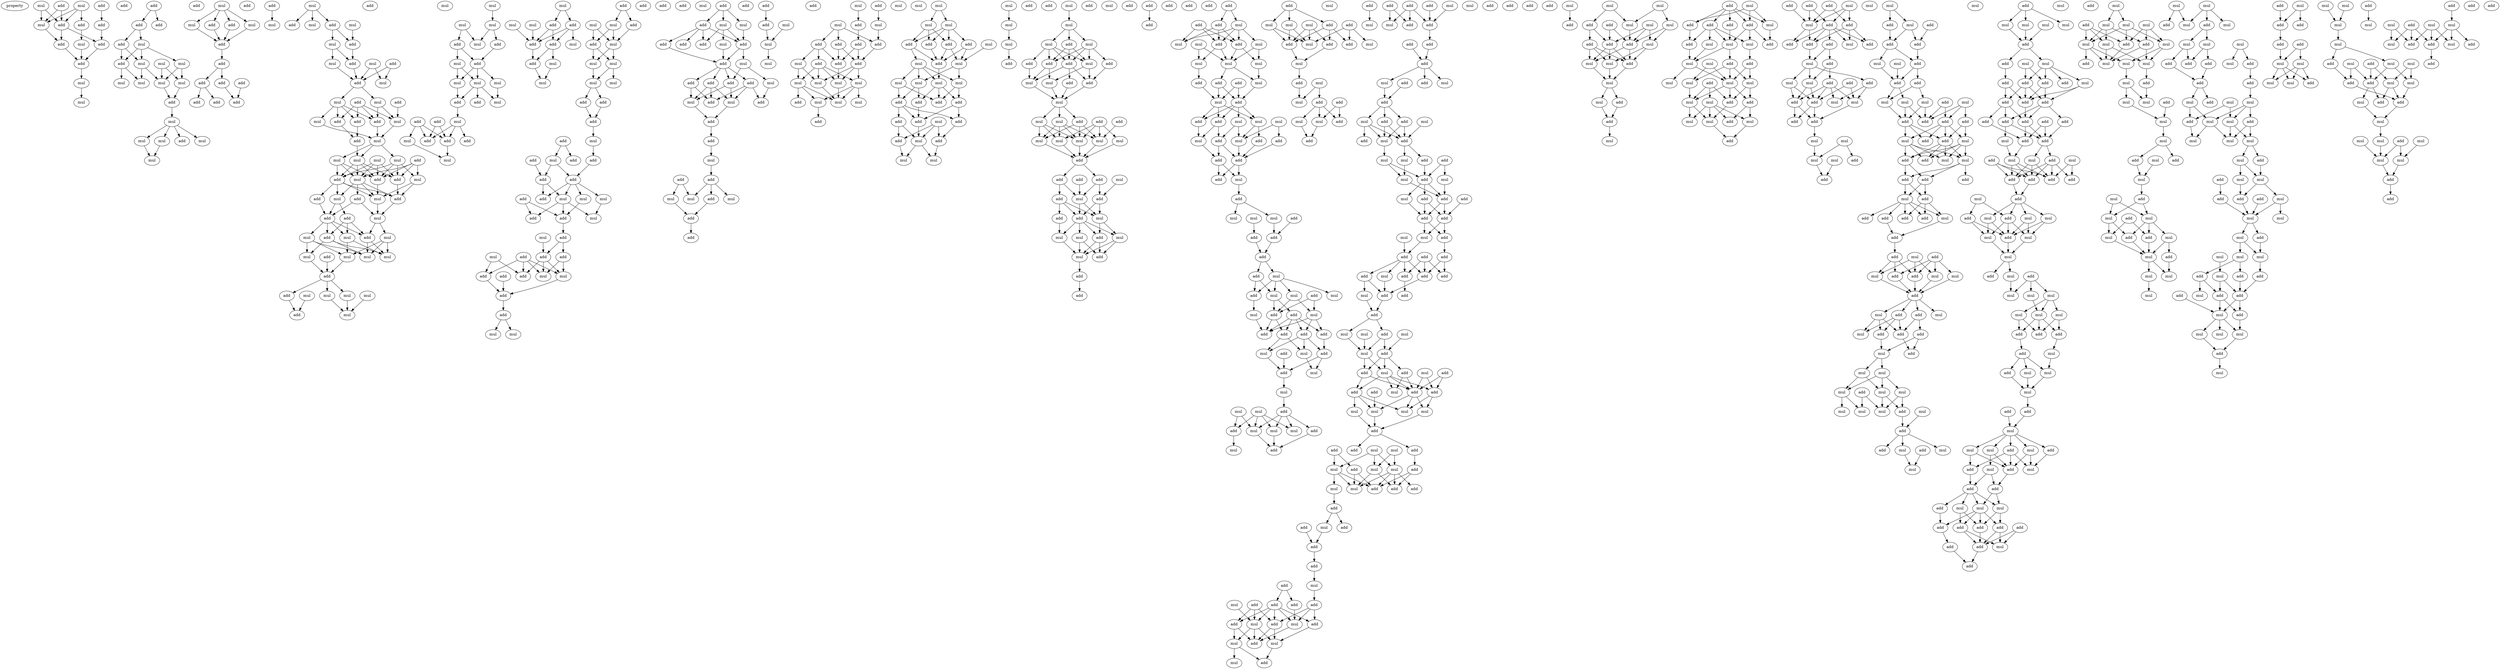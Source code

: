digraph {
    node [fontcolor=black]
    property [mul=2,lf=1.2]
    0 [ label = mul ];
    1 [ label = mul ];
    2 [ label = add ];
    3 [ label = add ];
    4 [ label = add ];
    5 [ label = add ];
    6 [ label = mul ];
    7 [ label = add ];
    8 [ label = add ];
    9 [ label = add ];
    10 [ label = mul ];
    11 [ label = add ];
    12 [ label = add ];
    13 [ label = mul ];
    14 [ label = add ];
    15 [ label = mul ];
    16 [ label = add ];
    17 [ label = add ];
    18 [ label = add ];
    19 [ label = mul ];
    20 [ label = mul ];
    21 [ label = add ];
    22 [ label = mul ];
    23 [ label = mul ];
    24 [ label = mul ];
    25 [ label = mul ];
    26 [ label = mul ];
    27 [ label = mul ];
    28 [ label = add ];
    29 [ label = mul ];
    30 [ label = add ];
    31 [ label = mul ];
    32 [ label = add ];
    33 [ label = mul ];
    34 [ label = mul ];
    35 [ label = mul ];
    36 [ label = mul ];
    37 [ label = add ];
    38 [ label = mul ];
    39 [ label = add ];
    40 [ label = add ];
    41 [ label = mul ];
    42 [ label = add ];
    43 [ label = add ];
    44 [ label = add ];
    45 [ label = add ];
    46 [ label = add ];
    47 [ label = add ];
    48 [ label = add ];
    49 [ label = add ];
    50 [ label = add ];
    51 [ label = mul ];
    52 [ label = mul ];
    53 [ label = add ];
    54 [ label = add ];
    55 [ label = mul ];
    56 [ label = mul ];
    57 [ label = add ];
    58 [ label = mul ];
    59 [ label = add ];
    60 [ label = mul ];
    61 [ label = add ];
    62 [ label = mul ];
    63 [ label = add ];
    64 [ label = add ];
    65 [ label = mul ];
    66 [ label = mul ];
    67 [ label = add ];
    68 [ label = add ];
    69 [ label = mul ];
    70 [ label = add ];
    71 [ label = mul ];
    72 [ label = add ];
    73 [ label = add ];
    74 [ label = mul ];
    75 [ label = add ];
    76 [ label = mul ];
    77 [ label = mul ];
    78 [ label = mul ];
    79 [ label = mul ];
    80 [ label = add ];
    81 [ label = mul ];
    82 [ label = mul ];
    83 [ label = add ];
    84 [ label = add ];
    85 [ label = add ];
    86 [ label = mul ];
    87 [ label = add ];
    88 [ label = add ];
    89 [ label = mul ];
    90 [ label = mul ];
    91 [ label = add ];
    92 [ label = mul ];
    93 [ label = add ];
    94 [ label = add ];
    95 [ label = mul ];
    96 [ label = add ];
    97 [ label = mul ];
    98 [ label = add ];
    99 [ label = mul ];
    100 [ label = mul ];
    101 [ label = mul ];
    102 [ label = add ];
    103 [ label = mul ];
    104 [ label = mul ];
    105 [ label = add ];
    106 [ label = mul ];
    107 [ label = mul ];
    108 [ label = mul ];
    109 [ label = mul ];
    110 [ label = add ];
    111 [ label = add ];
    112 [ label = mul ];
    113 [ label = mul ];
    114 [ label = mul ];
    115 [ label = mul ];
    116 [ label = mul ];
    117 [ label = mul ];
    118 [ label = add ];
    119 [ label = add ];
    120 [ label = mul ];
    121 [ label = add ];
    122 [ label = mul ];
    123 [ label = mul ];
    124 [ label = mul ];
    125 [ label = add ];
    126 [ label = add ];
    127 [ label = mul ];
    128 [ label = add ];
    129 [ label = mul ];
    130 [ label = add ];
    131 [ label = add ];
    132 [ label = add ];
    133 [ label = mul ];
    134 [ label = add ];
    135 [ label = mul ];
    136 [ label = mul ];
    137 [ label = mul ];
    138 [ label = add ];
    139 [ label = mul ];
    140 [ label = add ];
    141 [ label = add ];
    142 [ label = mul ];
    143 [ label = add ];
    144 [ label = add ];
    145 [ label = mul ];
    146 [ label = mul ];
    147 [ label = add ];
    148 [ label = add ];
    149 [ label = mul ];
    150 [ label = add ];
    151 [ label = add ];
    152 [ label = mul ];
    153 [ label = add ];
    154 [ label = mul ];
    155 [ label = mul ];
    156 [ label = mul ];
    157 [ label = mul ];
    158 [ label = mul ];
    159 [ label = add ];
    160 [ label = add ];
    161 [ label = add ];
    162 [ label = add ];
    163 [ label = mul ];
    164 [ label = add ];
    165 [ label = add ];
    166 [ label = mul ];
    167 [ label = add ];
    168 [ label = add ];
    169 [ label = add ];
    170 [ label = add ];
    171 [ label = mul ];
    172 [ label = mul ];
    173 [ label = add ];
    174 [ label = mul ];
    175 [ label = add ];
    176 [ label = mul ];
    177 [ label = add ];
    178 [ label = add ];
    179 [ label = mul ];
    180 [ label = add ];
    181 [ label = add ];
    182 [ label = mul ];
    183 [ label = add ];
    184 [ label = add ];
    185 [ label = mul ];
    186 [ label = mul ];
    187 [ label = add ];
    188 [ label = add ];
    189 [ label = add ];
    190 [ label = add ];
    191 [ label = add ];
    192 [ label = mul ];
    193 [ label = mul ];
    194 [ label = mul ];
    195 [ label = add ];
    196 [ label = mul ];
    197 [ label = mul ];
    198 [ label = add ];
    199 [ label = mul ];
    200 [ label = add ];
    201 [ label = add ];
    202 [ label = add ];
    203 [ label = add ];
    204 [ label = add ];
    205 [ label = mul ];
    206 [ label = add ];
    207 [ label = add ];
    208 [ label = add ];
    209 [ label = add ];
    210 [ label = mul ];
    211 [ label = add ];
    212 [ label = add ];
    213 [ label = mul ];
    214 [ label = mul ];
    215 [ label = add ];
    216 [ label = add ];
    217 [ label = add ];
    218 [ label = mul ];
    219 [ label = add ];
    220 [ label = add ];
    221 [ label = mul ];
    222 [ label = mul ];
    223 [ label = add ];
    224 [ label = mul ];
    225 [ label = add ];
    226 [ label = add ];
    227 [ label = add ];
    228 [ label = add ];
    229 [ label = mul ];
    230 [ label = add ];
    231 [ label = mul ];
    232 [ label = mul ];
    233 [ label = mul ];
    234 [ label = add ];
    235 [ label = mul ];
    236 [ label = mul ];
    237 [ label = mul ];
    238 [ label = add ];
    239 [ label = add ];
    240 [ label = add ];
    241 [ label = add ];
    242 [ label = add ];
    243 [ label = add ];
    244 [ label = add ];
    245 [ label = add ];
    246 [ label = mul ];
    247 [ label = mul ];
    248 [ label = mul ];
    249 [ label = mul ];
    250 [ label = mul ];
    251 [ label = mul ];
    252 [ label = add ];
    253 [ label = mul ];
    254 [ label = mul ];
    255 [ label = mul ];
    256 [ label = add ];
    257 [ label = mul ];
    258 [ label = mul ];
    259 [ label = mul ];
    260 [ label = add ];
    261 [ label = mul ];
    262 [ label = add ];
    263 [ label = add ];
    264 [ label = add ];
    265 [ label = mul ];
    266 [ label = mul ];
    267 [ label = add ];
    268 [ label = mul ];
    269 [ label = mul ];
    270 [ label = mul ];
    271 [ label = mul ];
    272 [ label = add ];
    273 [ label = add ];
    274 [ label = add ];
    275 [ label = add ];
    276 [ label = add ];
    277 [ label = mul ];
    278 [ label = add ];
    279 [ label = add ];
    280 [ label = mul ];
    281 [ label = add ];
    282 [ label = add ];
    283 [ label = mul ];
    284 [ label = mul ];
    285 [ label = mul ];
    286 [ label = mul ];
    287 [ label = mul ];
    288 [ label = add ];
    289 [ label = add ];
    290 [ label = add ];
    291 [ label = mul ];
    292 [ label = add ];
    293 [ label = mul ];
    294 [ label = add ];
    295 [ label = mul ];
    296 [ label = mul ];
    297 [ label = add ];
    298 [ label = mul ];
    299 [ label = add ];
    300 [ label = add ];
    301 [ label = add ];
    302 [ label = mul ];
    303 [ label = add ];
    304 [ label = mul ];
    305 [ label = add ];
    306 [ label = mul ];
    307 [ label = add ];
    308 [ label = add ];
    309 [ label = add ];
    310 [ label = mul ];
    311 [ label = mul ];
    312 [ label = mul ];
    313 [ label = mul ];
    314 [ label = mul ];
    315 [ label = mul ];
    316 [ label = mul ];
    317 [ label = add ];
    318 [ label = add ];
    319 [ label = add ];
    320 [ label = add ];
    321 [ label = mul ];
    322 [ label = mul ];
    323 [ label = add ];
    324 [ label = add ];
    325 [ label = mul ];
    326 [ label = add ];
    327 [ label = mul ];
    328 [ label = add ];
    329 [ label = add ];
    330 [ label = mul ];
    331 [ label = add ];
    332 [ label = mul ];
    333 [ label = mul ];
    334 [ label = add ];
    335 [ label = mul ];
    336 [ label = add ];
    337 [ label = add ];
    338 [ label = add ];
    339 [ label = add ];
    340 [ label = add ];
    341 [ label = add ];
    342 [ label = add ];
    343 [ label = add ];
    344 [ label = add ];
    345 [ label = add ];
    346 [ label = mul ];
    347 [ label = add ];
    348 [ label = mul ];
    349 [ label = mul ];
    350 [ label = add ];
    351 [ label = mul ];
    352 [ label = mul ];
    353 [ label = mul ];
    354 [ label = mul ];
    355 [ label = mul ];
    356 [ label = add ];
    357 [ label = add ];
    358 [ label = add ];
    359 [ label = add ];
    360 [ label = mul ];
    361 [ label = add ];
    362 [ label = mul ];
    363 [ label = mul ];
    364 [ label = mul ];
    365 [ label = add ];
    366 [ label = mul ];
    367 [ label = add ];
    368 [ label = mul ];
    369 [ label = add ];
    370 [ label = add ];
    371 [ label = add ];
    372 [ label = add ];
    373 [ label = mul ];
    374 [ label = add ];
    375 [ label = add ];
    376 [ label = mul ];
    377 [ label = mul ];
    378 [ label = mul ];
    379 [ label = add ];
    380 [ label = add ];
    381 [ label = add ];
    382 [ label = add ];
    383 [ label = add ];
    384 [ label = mul ];
    385 [ label = mul ];
    386 [ label = mul ];
    387 [ label = add ];
    388 [ label = add ];
    389 [ label = mul ];
    390 [ label = add ];
    391 [ label = add ];
    392 [ label = mul ];
    393 [ label = mul ];
    394 [ label = add ];
    395 [ label = add ];
    396 [ label = add ];
    397 [ label = add ];
    398 [ label = mul ];
    399 [ label = add ];
    400 [ label = mul ];
    401 [ label = add ];
    402 [ label = mul ];
    403 [ label = add ];
    404 [ label = mul ];
    405 [ label = mul ];
    406 [ label = add ];
    407 [ label = mul ];
    408 [ label = mul ];
    409 [ label = add ];
    410 [ label = mul ];
    411 [ label = mul ];
    412 [ label = add ];
    413 [ label = mul ];
    414 [ label = add ];
    415 [ label = add ];
    416 [ label = mul ];
    417 [ label = add ];
    418 [ label = mul ];
    419 [ label = add ];
    420 [ label = mul ];
    421 [ label = add ];
    422 [ label = add ];
    423 [ label = mul ];
    424 [ label = add ];
    425 [ label = mul ];
    426 [ label = mul ];
    427 [ label = add ];
    428 [ label = mul ];
    429 [ label = mul ];
    430 [ label = mul ];
    431 [ label = add ];
    432 [ label = add ];
    433 [ label = mul ];
    434 [ label = add ];
    435 [ label = mul ];
    436 [ label = add ];
    437 [ label = add ];
    438 [ label = mul ];
    439 [ label = add ];
    440 [ label = add ];
    441 [ label = add ];
    442 [ label = mul ];
    443 [ label = mul ];
    444 [ label = add ];
    445 [ label = mul ];
    446 [ label = add ];
    447 [ label = add ];
    448 [ label = add ];
    449 [ label = add ];
    450 [ label = mul ];
    451 [ label = add ];
    452 [ label = add ];
    453 [ label = mul ];
    454 [ label = add ];
    455 [ label = add ];
    456 [ label = add ];
    457 [ label = add ];
    458 [ label = mul ];
    459 [ label = mul ];
    460 [ label = mul ];
    461 [ label = add ];
    462 [ label = add ];
    463 [ label = add ];
    464 [ label = mul ];
    465 [ label = mul ];
    466 [ label = add ];
    467 [ label = mul ];
    468 [ label = mul ];
    469 [ label = add ];
    470 [ label = add ];
    471 [ label = mul ];
    472 [ label = add ];
    473 [ label = add ];
    474 [ label = add ];
    475 [ label = add ];
    476 [ label = add ];
    477 [ label = mul ];
    478 [ label = add ];
    479 [ label = mul ];
    480 [ label = add ];
    481 [ label = add ];
    482 [ label = add ];
    483 [ label = add ];
    484 [ label = add ];
    485 [ label = mul ];
    486 [ label = add ];
    487 [ label = add ];
    488 [ label = add ];
    489 [ label = mul ];
    490 [ label = add ];
    491 [ label = add ];
    492 [ label = add ];
    493 [ label = mul ];
    494 [ label = mul ];
    495 [ label = add ];
    496 [ label = mul ];
    497 [ label = add ];
    498 [ label = mul ];
    499 [ label = mul ];
    500 [ label = add ];
    501 [ label = add ];
    502 [ label = add ];
    503 [ label = mul ];
    504 [ label = add ];
    505 [ label = add ];
    506 [ label = mul ];
    507 [ label = add ];
    508 [ label = add ];
    509 [ label = mul ];
    510 [ label = mul ];
    511 [ label = mul ];
    512 [ label = mul ];
    513 [ label = add ];
    514 [ label = mul ];
    515 [ label = add ];
    516 [ label = add ];
    517 [ label = mul ];
    518 [ label = add ];
    519 [ label = add ];
    520 [ label = add ];
    521 [ label = mul ];
    522 [ label = mul ];
    523 [ label = mul ];
    524 [ label = mul ];
    525 [ label = mul ];
    526 [ label = add ];
    527 [ label = add ];
    528 [ label = add ];
    529 [ label = add ];
    530 [ label = add ];
    531 [ label = add ];
    532 [ label = mul ];
    533 [ label = mul ];
    534 [ label = add ];
    535 [ label = add ];
    536 [ label = add ];
    537 [ label = add ];
    538 [ label = add ];
    539 [ label = mul ];
    540 [ label = mul ];
    541 [ label = add ];
    542 [ label = add ];
    543 [ label = add ];
    544 [ label = add ];
    545 [ label = add ];
    546 [ label = add ];
    547 [ label = add ];
    548 [ label = mul ];
    549 [ label = mul ];
    550 [ label = add ];
    551 [ label = mul ];
    552 [ label = mul ];
    553 [ label = mul ];
    554 [ label = add ];
    555 [ label = mul ];
    556 [ label = mul ];
    557 [ label = mul ];
    558 [ label = add ];
    559 [ label = add ];
    560 [ label = mul ];
    561 [ label = mul ];
    562 [ label = add ];
    563 [ label = mul ];
    564 [ label = add ];
    565 [ label = add ];
    566 [ label = mul ];
    567 [ label = add ];
    568 [ label = mul ];
    569 [ label = mul ];
    570 [ label = mul ];
    571 [ label = add ];
    572 [ label = add ];
    573 [ label = mul ];
    574 [ label = mul ];
    575 [ label = add ];
    576 [ label = add ];
    577 [ label = add ];
    578 [ label = add ];
    579 [ label = add ];
    580 [ label = mul ];
    581 [ label = add ];
    582 [ label = mul ];
    583 [ label = add ];
    584 [ label = mul ];
    585 [ label = mul ];
    586 [ label = add ];
    587 [ label = add ];
    588 [ label = mul ];
    589 [ label = mul ];
    590 [ label = mul ];
    591 [ label = mul ];
    592 [ label = mul ];
    593 [ label = mul ];
    594 [ label = add ];
    595 [ label = mul ];
    596 [ label = add ];
    597 [ label = add ];
    598 [ label = mul ];
    599 [ label = mul ];
    600 [ label = mul ];
    601 [ label = add ];
    602 [ label = mul ];
    603 [ label = add ];
    604 [ label = mul ];
    605 [ label = add ];
    606 [ label = add ];
    607 [ label = add ];
    608 [ label = mul ];
    609 [ label = add ];
    610 [ label = add ];
    611 [ label = mul ];
    612 [ label = add ];
    613 [ label = add ];
    614 [ label = add ];
    615 [ label = add ];
    616 [ label = add ];
    617 [ label = mul ];
    618 [ label = mul ];
    619 [ label = add ];
    620 [ label = add ];
    621 [ label = mul ];
    622 [ label = add ];
    623 [ label = mul ];
    624 [ label = add ];
    625 [ label = mul ];
    626 [ label = add ];
    627 [ label = add ];
    628 [ label = add ];
    629 [ label = mul ];
    630 [ label = mul ];
    631 [ label = mul ];
    632 [ label = mul ];
    633 [ label = mul ];
    634 [ label = add ];
    635 [ label = add ];
    636 [ label = mul ];
    637 [ label = add ];
    638 [ label = mul ];
    639 [ label = add ];
    640 [ label = add ];
    641 [ label = add ];
    642 [ label = add ];
    643 [ label = mul ];
    644 [ label = mul ];
    645 [ label = mul ];
    646 [ label = add ];
    647 [ label = add ];
    648 [ label = mul ];
    649 [ label = mul ];
    650 [ label = add ];
    651 [ label = mul ];
    652 [ label = mul ];
    653 [ label = add ];
    654 [ label = add ];
    655 [ label = add ];
    656 [ label = add ];
    657 [ label = add ];
    658 [ label = mul ];
    659 [ label = mul ];
    660 [ label = add ];
    661 [ label = mul ];
    662 [ label = add ];
    663 [ label = add ];
    664 [ label = mul ];
    665 [ label = add ];
    666 [ label = add ];
    667 [ label = add ];
    668 [ label = add ];
    669 [ label = mul ];
    670 [ label = add ];
    671 [ label = mul ];
    672 [ label = add ];
    673 [ label = add ];
    674 [ label = add ];
    675 [ label = add ];
    676 [ label = mul ];
    677 [ label = add ];
    678 [ label = add ];
    679 [ label = mul ];
    680 [ label = mul ];
    681 [ label = add ];
    682 [ label = add ];
    683 [ label = mul ];
    684 [ label = add ];
    685 [ label = mul ];
    686 [ label = add ];
    687 [ label = mul ];
    688 [ label = add ];
    689 [ label = add ];
    690 [ label = mul ];
    691 [ label = add ];
    692 [ label = add ];
    693 [ label = add ];
    694 [ label = mul ];
    695 [ label = mul ];
    696 [ label = mul ];
    697 [ label = add ];
    698 [ label = mul ];
    699 [ label = mul ];
    700 [ label = mul ];
    701 [ label = mul ];
    702 [ label = mul ];
    703 [ label = mul ];
    704 [ label = add ];
    705 [ label = mul ];
    706 [ label = add ];
    707 [ label = add ];
    708 [ label = mul ];
    709 [ label = add ];
    710 [ label = mul ];
    711 [ label = mul ];
    712 [ label = add ];
    713 [ label = mul ];
    714 [ label = mul ];
    715 [ label = mul ];
    716 [ label = mul ];
    717 [ label = add ];
    718 [ label = add ];
    719 [ label = mul ];
    720 [ label = mul ];
    721 [ label = add ];
    722 [ label = add ];
    723 [ label = add ];
    724 [ label = mul ];
    725 [ label = add ];
    726 [ label = add ];
    727 [ label = add ];
    728 [ label = add ];
    729 [ label = add ];
    730 [ label = add ];
    731 [ label = add ];
    732 [ label = add ];
    733 [ label = add ];
    734 [ label = mul ];
    735 [ label = add ];
    736 [ label = add ];
    737 [ label = mul ];
    738 [ label = mul ];
    739 [ label = add ];
    740 [ label = add ];
    741 [ label = mul ];
    742 [ label = add ];
    743 [ label = add ];
    744 [ label = add ];
    745 [ label = add ];
    746 [ label = add ];
    747 [ label = mul ];
    748 [ label = add ];
    749 [ label = add ];
    750 [ label = mul ];
    751 [ label = mul ];
    752 [ label = mul ];
    753 [ label = mul ];
    754 [ label = mul ];
    755 [ label = add ];
    756 [ label = mul ];
    757 [ label = add ];
    758 [ label = mul ];
    759 [ label = add ];
    760 [ label = mul ];
    761 [ label = mul ];
    762 [ label = mul ];
    763 [ label = mul ];
    764 [ label = mul ];
    765 [ label = mul ];
    766 [ label = mul ];
    767 [ label = add ];
    768 [ label = add ];
    769 [ label = add ];
    770 [ label = mul ];
    771 [ label = add ];
    772 [ label = add ];
    773 [ label = mul ];
    774 [ label = mul ];
    775 [ label = mul ];
    776 [ label = add ];
    777 [ label = add ];
    778 [ label = add ];
    779 [ label = mul ];
    780 [ label = add ];
    781 [ label = add ];
    782 [ label = mul ];
    783 [ label = mul ];
    784 [ label = mul ];
    785 [ label = add ];
    786 [ label = add ];
    787 [ label = mul ];
    788 [ label = mul ];
    789 [ label = add ];
    790 [ label = add ];
    791 [ label = mul ];
    792 [ label = add ];
    793 [ label = mul ];
    794 [ label = mul ];
    795 [ label = add ];
    796 [ label = add ];
    797 [ label = add ];
    798 [ label = add ];
    799 [ label = add ];
    800 [ label = add ];
    801 [ label = add ];
    802 [ label = mul ];
    803 [ label = add ];
    804 [ label = mul ];
    805 [ label = add ];
    806 [ label = mul ];
    807 [ label = mul ];
    808 [ label = mul ];
    809 [ label = mul ];
    810 [ label = add ];
    811 [ label = add ];
    812 [ label = mul ];
    813 [ label = mul ];
    814 [ label = add ];
    815 [ label = mul ];
    816 [ label = mul ];
    817 [ label = mul ];
    818 [ label = mul ];
    819 [ label = add ];
    820 [ label = add ];
    821 [ label = mul ];
    822 [ label = mul ];
    823 [ label = mul ];
    824 [ label = mul ];
    825 [ label = add ];
    826 [ label = mul ];
    827 [ label = add ];
    828 [ label = mul ];
    829 [ label = add ];
    830 [ label = mul ];
    831 [ label = add ];
    832 [ label = mul ];
    833 [ label = mul ];
    834 [ label = add ];
    835 [ label = mul ];
    836 [ label = mul ];
    837 [ label = add ];
    838 [ label = mul ];
    839 [ label = add ];
    840 [ label = mul ];
    841 [ label = mul ];
    842 [ label = mul ];
    843 [ label = mul ];
    844 [ label = mul ];
    845 [ label = add ];
    846 [ label = add ];
    847 [ label = mul ];
    848 [ label = mul ];
    849 [ label = mul ];
    850 [ label = mul ];
    851 [ label = mul ];
    852 [ label = add ];
    853 [ label = add ];
    854 [ label = add ];
    855 [ label = add ];
    856 [ label = mul ];
    857 [ label = add ];
    858 [ label = add ];
    859 [ label = mul ];
    860 [ label = mul ];
    861 [ label = mul ];
    862 [ label = add ];
    863 [ label = mul ];
    864 [ label = add ];
    865 [ label = add ];
    866 [ label = mul ];
    867 [ label = mul ];
    868 [ label = mul ];
    869 [ label = mul ];
    870 [ label = add ];
    871 [ label = mul ];
    872 [ label = mul ];
    873 [ label = mul ];
    874 [ label = add ];
    875 [ label = add ];
    876 [ label = add ];
    877 [ label = add ];
    878 [ label = mul ];
    879 [ label = mul ];
    880 [ label = mul ];
    881 [ label = mul ];
    882 [ label = add ];
    883 [ label = mul ];
    884 [ label = mul ];
    885 [ label = mul ];
    886 [ label = add ];
    887 [ label = add ];
    888 [ label = mul ];
    889 [ label = add ];
    890 [ label = add ];
    891 [ label = add ];
    892 [ label = mul ];
    893 [ label = add ];
    894 [ label = add ];
    895 [ label = mul ];
    896 [ label = mul ];
    897 [ label = mul ];
    898 [ label = mul ];
    899 [ label = add ];
    900 [ label = mul ];
    901 [ label = add ];
    902 [ label = mul ];
    903 [ label = add ];
    904 [ label = add ];
    905 [ label = add ];
    906 [ label = add ];
    907 [ label = mul ];
    908 [ label = mul ];
    909 [ label = mul ];
    910 [ label = mul ];
    911 [ label = mul ];
    912 [ label = add ];
    913 [ label = mul ];
    914 [ label = mul ];
    915 [ label = mul ];
    916 [ label = add ];
    917 [ label = add ];
    918 [ label = mul ];
    919 [ label = mul ];
    920 [ label = mul ];
    921 [ label = add ];
    922 [ label = add ];
    923 [ label = mul ];
    924 [ label = mul ];
    925 [ label = mul ];
    926 [ label = add ];
    927 [ label = add ];
    928 [ label = mul ];
    929 [ label = add ];
    930 [ label = mul ];
    931 [ label = mul ];
    932 [ label = add ];
    933 [ label = mul ];
    934 [ label = mul ];
    935 [ label = mul ];
    936 [ label = mul ];
    937 [ label = add ];
    938 [ label = add ];
    939 [ label = add ];
    940 [ label = mul ];
    941 [ label = mul ];
    942 [ label = add ];
    943 [ label = mul ];
    944 [ label = add ];
    945 [ label = mul ];
    946 [ label = add ];
    947 [ label = add ];
    948 [ label = mul ];
    949 [ label = add ];
    950 [ label = add ];
    951 [ label = add ];
    0 -> 6 [ name = 0 ];
    0 -> 7 [ name = 1 ];
    1 -> 6 [ name = 2 ];
    1 -> 7 [ name = 3 ];
    1 -> 8 [ name = 4 ];
    2 -> 6 [ name = 5 ];
    2 -> 7 [ name = 6 ];
    4 -> 5 [ name = 7 ];
    5 -> 11 [ name = 8 ];
    6 -> 9 [ name = 9 ];
    7 -> 9 [ name = 10 ];
    7 -> 11 [ name = 11 ];
    8 -> 10 [ name = 12 ];
    9 -> 12 [ name = 13 ];
    10 -> 12 [ name = 14 ];
    11 -> 12 [ name = 15 ];
    12 -> 13 [ name = 16 ];
    13 -> 15 [ name = 17 ];
    14 -> 16 [ name = 18 ];
    14 -> 17 [ name = 19 ];
    16 -> 18 [ name = 20 ];
    16 -> 19 [ name = 21 ];
    18 -> 20 [ name = 22 ];
    18 -> 21 [ name = 23 ];
    19 -> 20 [ name = 24 ];
    19 -> 21 [ name = 25 ];
    19 -> 23 [ name = 26 ];
    20 -> 25 [ name = 27 ];
    20 -> 27 [ name = 28 ];
    21 -> 24 [ name = 29 ];
    21 -> 25 [ name = 30 ];
    22 -> 26 [ name = 31 ];
    22 -> 27 [ name = 32 ];
    23 -> 26 [ name = 33 ];
    23 -> 27 [ name = 34 ];
    26 -> 28 [ name = 35 ];
    27 -> 28 [ name = 36 ];
    28 -> 29 [ name = 37 ];
    29 -> 31 [ name = 38 ];
    29 -> 32 [ name = 39 ];
    29 -> 33 [ name = 40 ];
    29 -> 34 [ name = 41 ];
    31 -> 35 [ name = 42 ];
    33 -> 35 [ name = 43 ];
    36 -> 38 [ name = 44 ];
    36 -> 39 [ name = 45 ];
    36 -> 40 [ name = 46 ];
    36 -> 41 [ name = 47 ];
    38 -> 42 [ name = 48 ];
    39 -> 42 [ name = 49 ];
    40 -> 42 [ name = 50 ];
    41 -> 42 [ name = 51 ];
    42 -> 43 [ name = 52 ];
    43 -> 44 [ name = 53 ];
    43 -> 47 [ name = 54 ];
    44 -> 49 [ name = 55 ];
    44 -> 50 [ name = 56 ];
    45 -> 51 [ name = 57 ];
    46 -> 48 [ name = 58 ];
    47 -> 48 [ name = 59 ];
    52 -> 53 [ name = 60 ];
    52 -> 56 [ name = 61 ];
    52 -> 57 [ name = 62 ];
    55 -> 59 [ name = 63 ];
    57 -> 58 [ name = 64 ];
    57 -> 59 [ name = 65 ];
    58 -> 61 [ name = 66 ];
    58 -> 62 [ name = 67 ];
    59 -> 61 [ name = 68 ];
    60 -> 64 [ name = 69 ];
    60 -> 65 [ name = 70 ];
    61 -> 64 [ name = 71 ];
    62 -> 64 [ name = 72 ];
    63 -> 64 [ name = 73 ];
    63 -> 65 [ name = 74 ];
    64 -> 66 [ name = 75 ];
    64 -> 69 [ name = 76 ];
    66 -> 70 [ name = 77 ];
    66 -> 71 [ name = 78 ];
    66 -> 72 [ name = 79 ];
    66 -> 73 [ name = 80 ];
    67 -> 70 [ name = 81 ];
    67 -> 72 [ name = 82 ];
    67 -> 73 [ name = 83 ];
    67 -> 74 [ name = 84 ];
    68 -> 74 [ name = 85 ];
    69 -> 73 [ name = 86 ];
    69 -> 74 [ name = 87 ];
    70 -> 75 [ name = 88 ];
    71 -> 76 [ name = 89 ];
    72 -> 75 [ name = 90 ];
    73 -> 76 [ name = 91 ];
    74 -> 76 [ name = 92 ];
    75 -> 78 [ name = 93 ];
    76 -> 77 [ name = 94 ];
    76 -> 78 [ name = 95 ];
    76 -> 81 [ name = 96 ];
    77 -> 83 [ name = 97 ];
    77 -> 84 [ name = 98 ];
    77 -> 85 [ name = 99 ];
    77 -> 86 [ name = 100 ];
    78 -> 82 [ name = 101 ];
    78 -> 83 [ name = 102 ];
    78 -> 84 [ name = 103 ];
    78 -> 85 [ name = 104 ];
    79 -> 82 [ name = 105 ];
    79 -> 83 [ name = 106 ];
    79 -> 84 [ name = 107 ];
    79 -> 85 [ name = 108 ];
    80 -> 82 [ name = 109 ];
    80 -> 83 [ name = 110 ];
    80 -> 85 [ name = 111 ];
    80 -> 86 [ name = 112 ];
    81 -> 82 [ name = 113 ];
    81 -> 83 [ name = 114 ];
    81 -> 84 [ name = 115 ];
    82 -> 87 [ name = 116 ];
    82 -> 88 [ name = 117 ];
    82 -> 89 [ name = 118 ];
    82 -> 90 [ name = 119 ];
    83 -> 89 [ name = 120 ];
    84 -> 87 [ name = 121 ];
    84 -> 89 [ name = 122 ];
    84 -> 90 [ name = 123 ];
    84 -> 91 [ name = 124 ];
    85 -> 87 [ name = 125 ];
    86 -> 87 [ name = 126 ];
    86 -> 89 [ name = 127 ];
    87 -> 92 [ name = 128 ];
    88 -> 92 [ name = 129 ];
    88 -> 94 [ name = 130 ];
    89 -> 92 [ name = 131 ];
    90 -> 93 [ name = 132 ];
    90 -> 94 [ name = 133 ];
    91 -> 94 [ name = 134 ];
    92 -> 95 [ name = 135 ];
    92 -> 98 [ name = 136 ];
    93 -> 96 [ name = 137 ];
    93 -> 98 [ name = 138 ];
    93 -> 99 [ name = 139 ];
    94 -> 96 [ name = 140 ];
    94 -> 97 [ name = 141 ];
    94 -> 98 [ name = 142 ];
    94 -> 99 [ name = 143 ];
    95 -> 100 [ name = 144 ];
    95 -> 101 [ name = 145 ];
    95 -> 103 [ name = 146 ];
    96 -> 100 [ name = 147 ];
    96 -> 103 [ name = 148 ];
    96 -> 104 [ name = 149 ];
    97 -> 100 [ name = 150 ];
    97 -> 101 [ name = 151 ];
    97 -> 104 [ name = 152 ];
    98 -> 100 [ name = 153 ];
    98 -> 103 [ name = 154 ];
    99 -> 101 [ name = 155 ];
    99 -> 103 [ name = 156 ];
    101 -> 105 [ name = 157 ];
    102 -> 105 [ name = 158 ];
    104 -> 105 [ name = 159 ];
    105 -> 107 [ name = 160 ];
    105 -> 108 [ name = 161 ];
    105 -> 110 [ name = 162 ];
    106 -> 113 [ name = 163 ];
    107 -> 113 [ name = 164 ];
    108 -> 113 [ name = 165 ];
    109 -> 111 [ name = 166 ];
    110 -> 111 [ name = 167 ];
    114 -> 115 [ name = 168 ];
    115 -> 117 [ name = 169 ];
    115 -> 119 [ name = 170 ];
    116 -> 117 [ name = 171 ];
    116 -> 118 [ name = 172 ];
    118 -> 120 [ name = 173 ];
    118 -> 121 [ name = 174 ];
    119 -> 121 [ name = 175 ];
    120 -> 123 [ name = 176 ];
    120 -> 124 [ name = 177 ];
    121 -> 122 [ name = 178 ];
    121 -> 123 [ name = 179 ];
    121 -> 124 [ name = 180 ];
    122 -> 127 [ name = 181 ];
    123 -> 126 [ name = 182 ];
    124 -> 125 [ name = 183 ];
    124 -> 126 [ name = 184 ];
    124 -> 127 [ name = 185 ];
    126 -> 129 [ name = 186 ];
    128 -> 131 [ name = 187 ];
    128 -> 132 [ name = 188 ];
    128 -> 133 [ name = 189 ];
    129 -> 131 [ name = 190 ];
    129 -> 132 [ name = 191 ];
    129 -> 134 [ name = 192 ];
    130 -> 131 [ name = 193 ];
    130 -> 132 [ name = 194 ];
    132 -> 135 [ name = 195 ];
    133 -> 135 [ name = 196 ];
    136 -> 138 [ name = 197 ];
    136 -> 140 [ name = 198 ];
    137 -> 141 [ name = 199 ];
    138 -> 141 [ name = 200 ];
    138 -> 143 [ name = 201 ];
    139 -> 141 [ name = 202 ];
    140 -> 141 [ name = 203 ];
    140 -> 142 [ name = 204 ];
    140 -> 143 [ name = 205 ];
    141 -> 144 [ name = 206 ];
    143 -> 144 [ name = 207 ];
    143 -> 145 [ name = 208 ];
    144 -> 146 [ name = 209 ];
    145 -> 146 [ name = 210 ];
    147 -> 148 [ name = 211 ];
    147 -> 149 [ name = 212 ];
    148 -> 154 [ name = 213 ];
    149 -> 153 [ name = 214 ];
    149 -> 154 [ name = 215 ];
    152 -> 153 [ name = 216 ];
    152 -> 154 [ name = 217 ];
    153 -> 155 [ name = 218 ];
    153 -> 156 [ name = 219 ];
    154 -> 155 [ name = 220 ];
    154 -> 156 [ name = 221 ];
    155 -> 157 [ name = 222 ];
    156 -> 157 [ name = 223 ];
    156 -> 158 [ name = 224 ];
    157 -> 159 [ name = 225 ];
    157 -> 160 [ name = 226 ];
    159 -> 161 [ name = 227 ];
    160 -> 161 [ name = 228 ];
    161 -> 163 [ name = 229 ];
    163 -> 165 [ name = 230 ];
    164 -> 166 [ name = 231 ];
    164 -> 168 [ name = 232 ];
    165 -> 170 [ name = 233 ];
    166 -> 169 [ name = 234 ];
    166 -> 170 [ name = 235 ];
    167 -> 169 [ name = 236 ];
    169 -> 173 [ name = 237 ];
    169 -> 174 [ name = 238 ];
    170 -> 171 [ name = 239 ];
    170 -> 172 [ name = 240 ];
    170 -> 173 [ name = 241 ];
    170 -> 174 [ name = 242 ];
    171 -> 177 [ name = 243 ];
    172 -> 176 [ name = 244 ];
    174 -> 176 [ name = 245 ];
    174 -> 177 [ name = 246 ];
    174 -> 178 [ name = 247 ];
    175 -> 177 [ name = 248 ];
    175 -> 178 [ name = 249 ];
    177 -> 180 [ name = 250 ];
    179 -> 184 [ name = 251 ];
    180 -> 183 [ name = 252 ];
    180 -> 184 [ name = 253 ];
    181 -> 185 [ name = 254 ];
    181 -> 186 [ name = 255 ];
    181 -> 188 [ name = 256 ];
    181 -> 189 [ name = 257 ];
    182 -> 188 [ name = 258 ];
    182 -> 189 [ name = 259 ];
    183 -> 185 [ name = 260 ];
    183 -> 186 [ name = 261 ];
    184 -> 185 [ name = 262 ];
    184 -> 186 [ name = 263 ];
    184 -> 189 [ name = 264 ];
    186 -> 190 [ name = 265 ];
    187 -> 190 [ name = 266 ];
    188 -> 190 [ name = 267 ];
    190 -> 191 [ name = 268 ];
    191 -> 192 [ name = 269 ];
    191 -> 193 [ name = 270 ];
    195 -> 196 [ name = 271 ];
    195 -> 197 [ name = 272 ];
    195 -> 198 [ name = 273 ];
    196 -> 199 [ name = 274 ];
    196 -> 200 [ name = 275 ];
    196 -> 201 [ name = 276 ];
    197 -> 200 [ name = 277 ];
    198 -> 200 [ name = 278 ];
    198 -> 201 [ name = 279 ];
    198 -> 202 [ name = 280 ];
    198 -> 203 [ name = 281 ];
    199 -> 204 [ name = 282 ];
    200 -> 204 [ name = 283 ];
    200 -> 205 [ name = 284 ];
    202 -> 204 [ name = 285 ];
    204 -> 206 [ name = 286 ];
    204 -> 207 [ name = 287 ];
    204 -> 208 [ name = 288 ];
    204 -> 209 [ name = 289 ];
    205 -> 208 [ name = 290 ];
    205 -> 210 [ name = 291 ];
    206 -> 211 [ name = 292 ];
    206 -> 214 [ name = 293 ];
    207 -> 211 [ name = 294 ];
    207 -> 212 [ name = 295 ];
    207 -> 213 [ name = 296 ];
    208 -> 213 [ name = 297 ];
    208 -> 214 [ name = 298 ];
    209 -> 211 [ name = 299 ];
    209 -> 213 [ name = 300 ];
    209 -> 214 [ name = 301 ];
    210 -> 212 [ name = 302 ];
    213 -> 215 [ name = 303 ];
    214 -> 215 [ name = 304 ];
    215 -> 217 [ name = 305 ];
    217 -> 218 [ name = 306 ];
    218 -> 219 [ name = 307 ];
    219 -> 221 [ name = 308 ];
    219 -> 223 [ name = 309 ];
    219 -> 224 [ name = 310 ];
    220 -> 221 [ name = 311 ];
    220 -> 222 [ name = 312 ];
    222 -> 225 [ name = 313 ];
    223 -> 225 [ name = 314 ];
    225 -> 227 [ name = 315 ];
    226 -> 228 [ name = 316 ];
    228 -> 231 [ name = 317 ];
    229 -> 231 [ name = 318 ];
    231 -> 232 [ name = 319 ];
    233 -> 238 [ name = 320 ];
    234 -> 237 [ name = 321 ];
    236 -> 239 [ name = 322 ];
    236 -> 241 [ name = 323 ];
    236 -> 242 [ name = 324 ];
    237 -> 242 [ name = 325 ];
    238 -> 240 [ name = 326 ];
    239 -> 243 [ name = 327 ];
    239 -> 245 [ name = 328 ];
    240 -> 243 [ name = 329 ];
    240 -> 245 [ name = 330 ];
    241 -> 244 [ name = 331 ];
    241 -> 245 [ name = 332 ];
    241 -> 246 [ name = 333 ];
    242 -> 243 [ name = 334 ];
    243 -> 248 [ name = 335 ];
    243 -> 249 [ name = 336 ];
    243 -> 250 [ name = 337 ];
    244 -> 247 [ name = 338 ];
    244 -> 248 [ name = 339 ];
    244 -> 249 [ name = 340 ];
    244 -> 250 [ name = 341 ];
    245 -> 249 [ name = 342 ];
    246 -> 247 [ name = 343 ];
    246 -> 250 [ name = 344 ];
    247 -> 251 [ name = 345 ];
    247 -> 252 [ name = 346 ];
    247 -> 254 [ name = 347 ];
    248 -> 251 [ name = 348 ];
    248 -> 253 [ name = 349 ];
    248 -> 254 [ name = 350 ];
    249 -> 254 [ name = 351 ];
    250 -> 254 [ name = 352 ];
    251 -> 256 [ name = 353 ];
    257 -> 258 [ name = 354 ];
    257 -> 259 [ name = 355 ];
    258 -> 262 [ name = 356 ];
    258 -> 263 [ name = 357 ];
    258 -> 264 [ name = 358 ];
    259 -> 260 [ name = 359 ];
    259 -> 262 [ name = 360 ];
    259 -> 263 [ name = 361 ];
    259 -> 264 [ name = 362 ];
    260 -> 265 [ name = 363 ];
    260 -> 267 [ name = 364 ];
    261 -> 265 [ name = 365 ];
    262 -> 265 [ name = 366 ];
    262 -> 267 [ name = 367 ];
    263 -> 267 [ name = 368 ];
    264 -> 266 [ name = 369 ];
    264 -> 267 [ name = 370 ];
    265 -> 269 [ name = 371 ];
    265 -> 271 [ name = 372 ];
    266 -> 268 [ name = 373 ];
    266 -> 269 [ name = 374 ];
    266 -> 270 [ name = 375 ];
    266 -> 271 [ name = 376 ];
    267 -> 270 [ name = 377 ];
    268 -> 273 [ name = 378 ];
    268 -> 274 [ name = 379 ];
    269 -> 272 [ name = 380 ];
    269 -> 273 [ name = 381 ];
    270 -> 272 [ name = 382 ];
    270 -> 273 [ name = 383 ];
    270 -> 275 [ name = 384 ];
    271 -> 274 [ name = 385 ];
    271 -> 275 [ name = 386 ];
    272 -> 276 [ name = 387 ];
    272 -> 278 [ name = 388 ];
    274 -> 276 [ name = 389 ];
    274 -> 278 [ name = 390 ];
    274 -> 279 [ name = 391 ];
    275 -> 276 [ name = 392 ];
    276 -> 283 [ name = 393 ];
    277 -> 281 [ name = 394 ];
    277 -> 282 [ name = 395 ];
    277 -> 283 [ name = 396 ];
    278 -> 282 [ name = 397 ];
    279 -> 281 [ name = 398 ];
    279 -> 283 [ name = 399 ];
    280 -> 286 [ name = 400 ];
    281 -> 285 [ name = 401 ];
    282 -> 284 [ name = 402 ];
    283 -> 284 [ name = 403 ];
    283 -> 285 [ name = 404 ];
    286 -> 287 [ name = 405 ];
    287 -> 290 [ name = 406 ];
    291 -> 293 [ name = 407 ];
    293 -> 294 [ name = 408 ];
    293 -> 295 [ name = 409 ];
    293 -> 296 [ name = 410 ];
    294 -> 298 [ name = 411 ];
    294 -> 299 [ name = 412 ];
    294 -> 300 [ name = 413 ];
    295 -> 298 [ name = 414 ];
    295 -> 299 [ name = 415 ];
    295 -> 300 [ name = 416 ];
    295 -> 301 [ name = 417 ];
    296 -> 297 [ name = 418 ];
    296 -> 298 [ name = 419 ];
    296 -> 299 [ name = 420 ];
    296 -> 300 [ name = 421 ];
    297 -> 302 [ name = 422 ];
    298 -> 304 [ name = 423 ];
    298 -> 305 [ name = 424 ];
    299 -> 302 [ name = 425 ];
    299 -> 303 [ name = 426 ];
    299 -> 305 [ name = 427 ];
    300 -> 302 [ name = 428 ];
    300 -> 304 [ name = 429 ];
    301 -> 305 [ name = 430 ];
    302 -> 306 [ name = 431 ];
    303 -> 306 [ name = 432 ];
    304 -> 306 [ name = 433 ];
    305 -> 306 [ name = 434 ];
    306 -> 307 [ name = 435 ];
    306 -> 310 [ name = 436 ];
    306 -> 311 [ name = 437 ];
    307 -> 312 [ name = 438 ];
    307 -> 313 [ name = 439 ];
    307 -> 316 [ name = 440 ];
    308 -> 316 [ name = 441 ];
    309 -> 312 [ name = 442 ];
    309 -> 314 [ name = 443 ];
    309 -> 315 [ name = 444 ];
    309 -> 316 [ name = 445 ];
    310 -> 312 [ name = 446 ];
    310 -> 313 [ name = 447 ];
    310 -> 314 [ name = 448 ];
    311 -> 312 [ name = 449 ];
    311 -> 313 [ name = 450 ];
    311 -> 314 [ name = 451 ];
    311 -> 316 [ name = 452 ];
    312 -> 317 [ name = 453 ];
    313 -> 317 [ name = 454 ];
    314 -> 317 [ name = 455 ];
    315 -> 317 [ name = 456 ];
    316 -> 317 [ name = 457 ];
    317 -> 318 [ name = 458 ];
    317 -> 320 [ name = 459 ];
    318 -> 324 [ name = 460 ];
    318 -> 325 [ name = 461 ];
    319 -> 325 [ name = 462 ];
    320 -> 323 [ name = 463 ];
    320 -> 325 [ name = 464 ];
    322 -> 324 [ name = 465 ];
    323 -> 326 [ name = 466 ];
    323 -> 327 [ name = 467 ];
    323 -> 328 [ name = 468 ];
    324 -> 326 [ name = 469 ];
    324 -> 327 [ name = 470 ];
    325 -> 326 [ name = 471 ];
    325 -> 327 [ name = 472 ];
    326 -> 329 [ name = 473 ];
    326 -> 330 [ name = 474 ];
    326 -> 332 [ name = 475 ];
    326 -> 333 [ name = 476 ];
    327 -> 329 [ name = 477 ];
    327 -> 330 [ name = 478 ];
    328 -> 332 [ name = 479 ];
    329 -> 334 [ name = 480 ];
    329 -> 335 [ name = 481 ];
    330 -> 334 [ name = 482 ];
    330 -> 335 [ name = 483 ];
    332 -> 335 [ name = 484 ];
    333 -> 334 [ name = 485 ];
    333 -> 335 [ name = 486 ];
    335 -> 336 [ name = 487 ];
    336 -> 337 [ name = 488 ];
    338 -> 339 [ name = 489 ];
    343 -> 345 [ name = 490 ];
    343 -> 346 [ name = 491 ];
    344 -> 347 [ name = 492 ];
    344 -> 350 [ name = 493 ];
    344 -> 351 [ name = 494 ];
    345 -> 347 [ name = 495 ];
    345 -> 350 [ name = 496 ];
    345 -> 351 [ name = 497 ];
    346 -> 347 [ name = 498 ];
    346 -> 349 [ name = 499 ];
    346 -> 350 [ name = 500 ];
    346 -> 351 [ name = 501 ];
    347 -> 352 [ name = 502 ];
    347 -> 353 [ name = 503 ];
    348 -> 352 [ name = 504 ];
    348 -> 354 [ name = 505 ];
    349 -> 352 [ name = 506 ];
    349 -> 353 [ name = 507 ];
    350 -> 352 [ name = 508 ];
    350 -> 354 [ name = 509 ];
    352 -> 355 [ name = 510 ];
    352 -> 358 [ name = 511 ];
    353 -> 355 [ name = 512 ];
    354 -> 357 [ name = 513 ];
    355 -> 359 [ name = 514 ];
    356 -> 359 [ name = 515 ];
    356 -> 360 [ name = 516 ];
    357 -> 360 [ name = 517 ];
    358 -> 359 [ name = 518 ];
    358 -> 360 [ name = 519 ];
    359 -> 361 [ name = 520 ];
    359 -> 362 [ name = 521 ];
    359 -> 364 [ name = 522 ];
    359 -> 365 [ name = 523 ];
    360 -> 361 [ name = 524 ];
    360 -> 364 [ name = 525 ];
    360 -> 365 [ name = 526 ];
    361 -> 368 [ name = 527 ];
    361 -> 369 [ name = 528 ];
    362 -> 366 [ name = 529 ];
    362 -> 369 [ name = 530 ];
    363 -> 366 [ name = 531 ];
    363 -> 367 [ name = 532 ];
    364 -> 366 [ name = 533 ];
    364 -> 370 [ name = 534 ];
    365 -> 368 [ name = 535 ];
    366 -> 371 [ name = 536 ];
    367 -> 371 [ name = 537 ];
    368 -> 372 [ name = 538 ];
    369 -> 371 [ name = 539 ];
    369 -> 372 [ name = 540 ];
    370 -> 371 [ name = 541 ];
    371 -> 373 [ name = 542 ];
    371 -> 374 [ name = 543 ];
    372 -> 373 [ name = 544 ];
    372 -> 374 [ name = 545 ];
    373 -> 375 [ name = 546 ];
    375 -> 376 [ name = 547 ];
    375 -> 377 [ name = 548 ];
    377 -> 381 [ name = 549 ];
    378 -> 380 [ name = 550 ];
    379 -> 381 [ name = 551 ];
    380 -> 382 [ name = 552 ];
    381 -> 382 [ name = 553 ];
    382 -> 383 [ name = 554 ];
    382 -> 384 [ name = 555 ];
    383 -> 387 [ name = 556 ];
    383 -> 389 [ name = 557 ];
    384 -> 385 [ name = 558 ];
    384 -> 386 [ name = 559 ];
    384 -> 387 [ name = 560 ];
    384 -> 389 [ name = 561 ];
    386 -> 390 [ name = 562 ];
    386 -> 392 [ name = 563 ];
    387 -> 393 [ name = 564 ];
    388 -> 390 [ name = 565 ];
    388 -> 392 [ name = 566 ];
    389 -> 390 [ name = 567 ];
    389 -> 391 [ name = 568 ];
    390 -> 395 [ name = 569 ];
    390 -> 396 [ name = 570 ];
    391 -> 394 [ name = 571 ];
    391 -> 395 [ name = 572 ];
    391 -> 396 [ name = 573 ];
    391 -> 397 [ name = 574 ];
    392 -> 394 [ name = 575 ];
    392 -> 396 [ name = 576 ];
    392 -> 397 [ name = 577 ];
    393 -> 396 [ name = 578 ];
    394 -> 399 [ name = 579 ];
    395 -> 398 [ name = 580 ];
    395 -> 400 [ name = 581 ];
    397 -> 398 [ name = 582 ];
    397 -> 399 [ name = 583 ];
    397 -> 400 [ name = 584 ];
    398 -> 403 [ name = 585 ];
    399 -> 402 [ name = 586 ];
    399 -> 403 [ name = 587 ];
    400 -> 402 [ name = 588 ];
    401 -> 403 [ name = 589 ];
    403 -> 404 [ name = 590 ];
    404 -> 406 [ name = 591 ];
    405 -> 408 [ name = 592 ];
    405 -> 409 [ name = 593 ];
    405 -> 410 [ name = 594 ];
    405 -> 411 [ name = 595 ];
    406 -> 408 [ name = 596 ];
    406 -> 410 [ name = 597 ];
    406 -> 411 [ name = 598 ];
    406 -> 412 [ name = 599 ];
    407 -> 409 [ name = 600 ];
    407 -> 410 [ name = 601 ];
    409 -> 413 [ name = 602 ];
    410 -> 414 [ name = 603 ];
    411 -> 414 [ name = 604 ];
    412 -> 414 [ name = 605 ];
    415 -> 417 [ name = 606 ];
    415 -> 418 [ name = 607 ];
    415 -> 420 [ name = 608 ];
    416 -> 421 [ name = 609 ];
    416 -> 423 [ name = 610 ];
    416 -> 424 [ name = 611 ];
    417 -> 421 [ name = 612 ];
    417 -> 422 [ name = 613 ];
    417 -> 424 [ name = 614 ];
    418 -> 423 [ name = 615 ];
    418 -> 424 [ name = 616 ];
    419 -> 422 [ name = 617 ];
    419 -> 423 [ name = 618 ];
    419 -> 425 [ name = 619 ];
    420 -> 423 [ name = 620 ];
    420 -> 424 [ name = 621 ];
    421 -> 426 [ name = 622 ];
    424 -> 426 [ name = 623 ];
    426 -> 427 [ name = 624 ];
    427 -> 430 [ name = 625 ];
    428 -> 430 [ name = 626 ];
    428 -> 431 [ name = 627 ];
    431 -> 433 [ name = 628 ];
    431 -> 434 [ name = 629 ];
    431 -> 435 [ name = 630 ];
    432 -> 433 [ name = 631 ];
    432 -> 434 [ name = 632 ];
    433 -> 436 [ name = 633 ];
    435 -> 436 [ name = 634 ];
    437 -> 438 [ name = 635 ];
    439 -> 445 [ name = 636 ];
    439 -> 446 [ name = 637 ];
    440 -> 444 [ name = 638 ];
    441 -> 444 [ name = 639 ];
    441 -> 445 [ name = 640 ];
    441 -> 446 [ name = 641 ];
    442 -> 444 [ name = 642 ];
    444 -> 448 [ name = 643 ];
    447 -> 449 [ name = 644 ];
    448 -> 449 [ name = 645 ];
    449 -> 450 [ name = 646 ];
    449 -> 452 [ name = 647 ];
    449 -> 453 [ name = 648 ];
    450 -> 454 [ name = 649 ];
    451 -> 454 [ name = 650 ];
    454 -> 455 [ name = 651 ];
    454 -> 456 [ name = 652 ];
    454 -> 458 [ name = 653 ];
    455 -> 460 [ name = 654 ];
    455 -> 462 [ name = 655 ];
    456 -> 460 [ name = 656 ];
    456 -> 462 [ name = 657 ];
    458 -> 460 [ name = 658 ];
    458 -> 461 [ name = 659 ];
    458 -> 462 [ name = 660 ];
    459 -> 462 [ name = 661 ];
    460 -> 464 [ name = 662 ];
    462 -> 463 [ name = 663 ];
    462 -> 465 [ name = 664 ];
    463 -> 469 [ name = 665 ];
    464 -> 467 [ name = 666 ];
    464 -> 469 [ name = 667 ];
    465 -> 467 [ name = 668 ];
    466 -> 468 [ name = 669 ];
    466 -> 469 [ name = 670 ];
    467 -> 470 [ name = 671 ];
    468 -> 470 [ name = 672 ];
    469 -> 470 [ name = 673 ];
    469 -> 471 [ name = 674 ];
    469 -> 473 [ name = 675 ];
    470 -> 475 [ name = 676 ];
    470 -> 476 [ name = 677 ];
    471 -> 475 [ name = 678 ];
    472 -> 476 [ name = 679 ];
    473 -> 475 [ name = 680 ];
    473 -> 476 [ name = 681 ];
    475 -> 477 [ name = 682 ];
    475 -> 478 [ name = 683 ];
    476 -> 477 [ name = 684 ];
    476 -> 478 [ name = 685 ];
    477 -> 480 [ name = 686 ];
    478 -> 482 [ name = 687 ];
    479 -> 480 [ name = 688 ];
    480 -> 484 [ name = 689 ];
    480 -> 485 [ name = 690 ];
    480 -> 486 [ name = 691 ];
    480 -> 487 [ name = 692 ];
    481 -> 483 [ name = 693 ];
    481 -> 484 [ name = 694 ];
    481 -> 487 [ name = 695 ];
    482 -> 483 [ name = 696 ];
    482 -> 484 [ name = 697 ];
    484 -> 488 [ name = 698 ];
    485 -> 488 [ name = 699 ];
    486 -> 488 [ name = 700 ];
    486 -> 489 [ name = 701 ];
    487 -> 490 [ name = 702 ];
    488 -> 491 [ name = 703 ];
    489 -> 491 [ name = 704 ];
    491 -> 493 [ name = 705 ];
    491 -> 495 [ name = 706 ];
    493 -> 498 [ name = 707 ];
    494 -> 498 [ name = 708 ];
    495 -> 497 [ name = 709 ];
    495 -> 498 [ name = 710 ];
    496 -> 497 [ name = 711 ];
    497 -> 500 [ name = 712 ];
    497 -> 502 [ name = 713 ];
    497 -> 503 [ name = 714 ];
    498 -> 500 [ name = 715 ];
    498 -> 503 [ name = 716 ];
    499 -> 504 [ name = 717 ];
    499 -> 505 [ name = 718 ];
    500 -> 505 [ name = 719 ];
    500 -> 508 [ name = 720 ];
    501 -> 504 [ name = 721 ];
    501 -> 505 [ name = 722 ];
    502 -> 505 [ name = 723 ];
    502 -> 506 [ name = 724 ];
    503 -> 504 [ name = 725 ];
    503 -> 505 [ name = 726 ];
    503 -> 506 [ name = 727 ];
    503 -> 508 [ name = 728 ];
    504 -> 509 [ name = 729 ];
    504 -> 512 [ name = 730 ];
    505 -> 509 [ name = 731 ];
    505 -> 511 [ name = 732 ];
    505 -> 512 [ name = 733 ];
    507 -> 511 [ name = 734 ];
    508 -> 510 [ name = 735 ];
    508 -> 511 [ name = 736 ];
    508 -> 512 [ name = 737 ];
    509 -> 513 [ name = 738 ];
    510 -> 513 [ name = 739 ];
    511 -> 513 [ name = 740 ];
    513 -> 515 [ name = 741 ];
    513 -> 516 [ name = 742 ];
    514 -> 521 [ name = 743 ];
    514 -> 523 [ name = 744 ];
    515 -> 519 [ name = 745 ];
    517 -> 521 [ name = 746 ];
    517 -> 522 [ name = 747 ];
    517 -> 523 [ name = 748 ];
    518 -> 520 [ name = 749 ];
    518 -> 522 [ name = 750 ];
    519 -> 526 [ name = 751 ];
    519 -> 528 [ name = 752 ];
    520 -> 524 [ name = 753 ];
    520 -> 526 [ name = 754 ];
    521 -> 524 [ name = 755 ];
    521 -> 526 [ name = 756 ];
    521 -> 527 [ name = 757 ];
    521 -> 528 [ name = 758 ];
    522 -> 524 [ name = 759 ];
    522 -> 525 [ name = 760 ];
    522 -> 526 [ name = 761 ];
    523 -> 524 [ name = 762 ];
    523 -> 528 [ name = 763 ];
    525 -> 529 [ name = 764 ];
    529 -> 533 [ name = 765 ];
    529 -> 534 [ name = 766 ];
    530 -> 535 [ name = 767 ];
    532 -> 536 [ name = 768 ];
    533 -> 535 [ name = 769 ];
    535 -> 537 [ name = 770 ];
    537 -> 539 [ name = 771 ];
    538 -> 542 [ name = 772 ];
    538 -> 543 [ name = 773 ];
    539 -> 544 [ name = 774 ];
    540 -> 549 [ name = 775 ];
    541 -> 545 [ name = 776 ];
    541 -> 547 [ name = 777 ];
    541 -> 549 [ name = 778 ];
    542 -> 548 [ name = 779 ];
    543 -> 545 [ name = 780 ];
    543 -> 546 [ name = 781 ];
    543 -> 547 [ name = 782 ];
    543 -> 548 [ name = 783 ];
    543 -> 549 [ name = 784 ];
    544 -> 545 [ name = 785 ];
    544 -> 546 [ name = 786 ];
    544 -> 548 [ name = 787 ];
    545 -> 550 [ name = 788 ];
    545 -> 551 [ name = 789 ];
    546 -> 551 [ name = 790 ];
    547 -> 550 [ name = 791 ];
    547 -> 552 [ name = 792 ];
    548 -> 550 [ name = 793 ];
    549 -> 550 [ name = 794 ];
    549 -> 551 [ name = 795 ];
    549 -> 552 [ name = 796 ];
    551 -> 554 [ name = 797 ];
    552 -> 553 [ name = 798 ];
    552 -> 554 [ name = 799 ];
    555 -> 557 [ name = 800 ];
    555 -> 561 [ name = 801 ];
    556 -> 559 [ name = 802 ];
    556 -> 561 [ name = 803 ];
    557 -> 563 [ name = 804 ];
    557 -> 565 [ name = 805 ];
    558 -> 562 [ name = 806 ];
    558 -> 565 [ name = 807 ];
    559 -> 562 [ name = 808 ];
    559 -> 564 [ name = 809 ];
    560 -> 562 [ name = 810 ];
    560 -> 563 [ name = 811 ];
    560 -> 565 [ name = 812 ];
    561 -> 565 [ name = 813 ];
    562 -> 566 [ name = 814 ];
    562 -> 567 [ name = 815 ];
    562 -> 568 [ name = 816 ];
    563 -> 566 [ name = 817 ];
    563 -> 567 [ name = 818 ];
    564 -> 566 [ name = 819 ];
    564 -> 567 [ name = 820 ];
    564 -> 568 [ name = 821 ];
    565 -> 567 [ name = 822 ];
    565 -> 568 [ name = 823 ];
    566 -> 569 [ name = 824 ];
    567 -> 569 [ name = 825 ];
    568 -> 569 [ name = 826 ];
    569 -> 570 [ name = 827 ];
    569 -> 571 [ name = 828 ];
    570 -> 572 [ name = 829 ];
    571 -> 572 [ name = 830 ];
    572 -> 573 [ name = 831 ];
    574 -> 577 [ name = 832 ];
    574 -> 579 [ name = 833 ];
    574 -> 580 [ name = 834 ];
    575 -> 576 [ name = 835 ];
    575 -> 577 [ name = 836 ];
    575 -> 578 [ name = 837 ];
    575 -> 579 [ name = 838 ];
    575 -> 580 [ name = 839 ];
    576 -> 584 [ name = 840 ];
    577 -> 583 [ name = 841 ];
    578 -> 582 [ name = 842 ];
    578 -> 583 [ name = 843 ];
    578 -> 584 [ name = 844 ];
    578 -> 585 [ name = 845 ];
    579 -> 581 [ name = 846 ];
    579 -> 582 [ name = 847 ];
    579 -> 584 [ name = 848 ];
    580 -> 581 [ name = 849 ];
    582 -> 587 [ name = 850 ];
    583 -> 588 [ name = 851 ];
    584 -> 586 [ name = 852 ];
    584 -> 588 [ name = 853 ];
    585 -> 588 [ name = 854 ];
    586 -> 591 [ name = 855 ];
    586 -> 592 [ name = 856 ];
    586 -> 593 [ name = 857 ];
    587 -> 591 [ name = 858 ];
    587 -> 592 [ name = 859 ];
    588 -> 590 [ name = 860 ];
    588 -> 591 [ name = 861 ];
    589 -> 591 [ name = 862 ];
    589 -> 593 [ name = 863 ];
    591 -> 596 [ name = 864 ];
    591 -> 597 [ name = 865 ];
    591 -> 598 [ name = 866 ];
    592 -> 596 [ name = 867 ];
    592 -> 597 [ name = 868 ];
    593 -> 598 [ name = 869 ];
    594 -> 595 [ name = 870 ];
    594 -> 596 [ name = 871 ];
    594 -> 598 [ name = 872 ];
    595 -> 599 [ name = 873 ];
    595 -> 600 [ name = 874 ];
    595 -> 601 [ name = 875 ];
    595 -> 602 [ name = 876 ];
    596 -> 600 [ name = 877 ];
    597 -> 601 [ name = 878 ];
    597 -> 602 [ name = 879 ];
    598 -> 599 [ name = 880 ];
    598 -> 600 [ name = 881 ];
    600 -> 603 [ name = 882 ];
    602 -> 603 [ name = 883 ];
    604 -> 608 [ name = 884 ];
    604 -> 609 [ name = 885 ];
    604 -> 610 [ name = 886 ];
    605 -> 608 [ name = 887 ];
    606 -> 608 [ name = 888 ];
    606 -> 610 [ name = 889 ];
    607 -> 608 [ name = 890 ];
    607 -> 609 [ name = 891 ];
    608 -> 612 [ name = 892 ];
    608 -> 613 [ name = 893 ];
    609 -> 611 [ name = 894 ];
    609 -> 612 [ name = 895 ];
    609 -> 613 [ name = 896 ];
    609 -> 614 [ name = 897 ];
    609 -> 615 [ name = 898 ];
    610 -> 611 [ name = 899 ];
    610 -> 613 [ name = 900 ];
    610 -> 615 [ name = 901 ];
    613 -> 617 [ name = 902 ];
    614 -> 616 [ name = 903 ];
    614 -> 617 [ name = 904 ];
    616 -> 619 [ name = 905 ];
    616 -> 621 [ name = 906 ];
    617 -> 618 [ name = 907 ];
    617 -> 620 [ name = 908 ];
    617 -> 621 [ name = 909 ];
    618 -> 624 [ name = 910 ];
    618 -> 626 [ name = 911 ];
    619 -> 623 [ name = 912 ];
    619 -> 624 [ name = 913 ];
    619 -> 625 [ name = 914 ];
    619 -> 626 [ name = 915 ];
    620 -> 623 [ name = 916 ];
    620 -> 625 [ name = 917 ];
    621 -> 624 [ name = 918 ];
    621 -> 626 [ name = 919 ];
    622 -> 623 [ name = 920 ];
    622 -> 626 [ name = 921 ];
    623 -> 628 [ name = 922 ];
    624 -> 627 [ name = 923 ];
    624 -> 628 [ name = 924 ];
    626 -> 627 [ name = 925 ];
    626 -> 628 [ name = 926 ];
    628 -> 630 [ name = 927 ];
    630 -> 632 [ name = 928 ];
    631 -> 632 [ name = 929 ];
    631 -> 634 [ name = 930 ];
    632 -> 635 [ name = 931 ];
    633 -> 635 [ name = 932 ];
    636 -> 637 [ name = 933 ];
    636 -> 638 [ name = 934 ];
    637 -> 640 [ name = 935 ];
    638 -> 640 [ name = 936 ];
    638 -> 641 [ name = 937 ];
    639 -> 641 [ name = 938 ];
    640 -> 642 [ name = 939 ];
    640 -> 643 [ name = 940 ];
    641 -> 642 [ name = 941 ];
    642 -> 646 [ name = 942 ];
    642 -> 647 [ name = 943 ];
    643 -> 646 [ name = 944 ];
    644 -> 646 [ name = 945 ];
    646 -> 648 [ name = 946 ];
    646 -> 649 [ name = 947 ];
    647 -> 649 [ name = 948 ];
    647 -> 652 [ name = 949 ];
    648 -> 653 [ name = 950 ];
    648 -> 656 [ name = 951 ];
    649 -> 653 [ name = 952 ];
    650 -> 655 [ name = 953 ];
    650 -> 656 [ name = 954 ];
    651 -> 654 [ name = 955 ];
    651 -> 655 [ name = 956 ];
    651 -> 656 [ name = 957 ];
    652 -> 653 [ name = 958 ];
    652 -> 656 [ name = 959 ];
    653 -> 657 [ name = 960 ];
    653 -> 658 [ name = 961 ];
    653 -> 660 [ name = 962 ];
    654 -> 657 [ name = 963 ];
    654 -> 659 [ name = 964 ];
    655 -> 657 [ name = 965 ];
    655 -> 658 [ name = 966 ];
    655 -> 659 [ name = 967 ];
    655 -> 660 [ name = 968 ];
    657 -> 661 [ name = 969 ];
    657 -> 662 [ name = 970 ];
    657 -> 663 [ name = 971 ];
    657 -> 664 [ name = 972 ];
    658 -> 661 [ name = 973 ];
    658 -> 662 [ name = 974 ];
    658 -> 663 [ name = 975 ];
    658 -> 664 [ name = 976 ];
    659 -> 661 [ name = 977 ];
    659 -> 662 [ name = 978 ];
    659 -> 663 [ name = 979 ];
    659 -> 664 [ name = 980 ];
    662 -> 665 [ name = 981 ];
    662 -> 666 [ name = 982 ];
    664 -> 665 [ name = 983 ];
    664 -> 666 [ name = 984 ];
    664 -> 667 [ name = 985 ];
    665 -> 668 [ name = 986 ];
    665 -> 669 [ name = 987 ];
    666 -> 668 [ name = 988 ];
    666 -> 669 [ name = 989 ];
    668 -> 670 [ name = 990 ];
    668 -> 671 [ name = 991 ];
    668 -> 674 [ name = 992 ];
    669 -> 670 [ name = 993 ];
    669 -> 671 [ name = 994 ];
    669 -> 672 [ name = 995 ];
    669 -> 673 [ name = 996 ];
    669 -> 674 [ name = 997 ];
    671 -> 675 [ name = 998 ];
    672 -> 675 [ name = 999 ];
    675 -> 678 [ name = 1000 ];
    676 -> 679 [ name = 1001 ];
    676 -> 681 [ name = 1002 ];
    676 -> 683 [ name = 1003 ];
    677 -> 680 [ name = 1004 ];
    677 -> 681 [ name = 1005 ];
    677 -> 682 [ name = 1006 ];
    677 -> 683 [ name = 1007 ];
    678 -> 679 [ name = 1008 ];
    678 -> 681 [ name = 1009 ];
    678 -> 682 [ name = 1010 ];
    679 -> 684 [ name = 1011 ];
    680 -> 684 [ name = 1012 ];
    681 -> 684 [ name = 1013 ];
    682 -> 684 [ name = 1014 ];
    683 -> 684 [ name = 1015 ];
    684 -> 685 [ name = 1016 ];
    684 -> 686 [ name = 1017 ];
    684 -> 687 [ name = 1018 ];
    684 -> 688 [ name = 1019 ];
    685 -> 690 [ name = 1020 ];
    685 -> 691 [ name = 1021 ];
    685 -> 692 [ name = 1022 ];
    686 -> 690 [ name = 1023 ];
    686 -> 691 [ name = 1024 ];
    686 -> 692 [ name = 1025 ];
    688 -> 689 [ name = 1026 ];
    688 -> 692 [ name = 1027 ];
    689 -> 693 [ name = 1028 ];
    689 -> 694 [ name = 1029 ];
    691 -> 694 [ name = 1030 ];
    692 -> 693 [ name = 1031 ];
    694 -> 695 [ name = 1032 ];
    694 -> 696 [ name = 1033 ];
    695 -> 699 [ name = 1034 ];
    695 -> 700 [ name = 1035 ];
    696 -> 698 [ name = 1036 ];
    696 -> 699 [ name = 1037 ];
    696 -> 700 [ name = 1038 ];
    697 -> 701 [ name = 1039 ];
    697 -> 703 [ name = 1040 ];
    698 -> 703 [ name = 1041 ];
    698 -> 704 [ name = 1042 ];
    699 -> 701 [ name = 1043 ];
    699 -> 702 [ name = 1044 ];
    700 -> 703 [ name = 1045 ];
    700 -> 704 [ name = 1046 ];
    704 -> 706 [ name = 1047 ];
    705 -> 706 [ name = 1048 ];
    706 -> 707 [ name = 1049 ];
    706 -> 708 [ name = 1050 ];
    706 -> 710 [ name = 1051 ];
    708 -> 711 [ name = 1052 ];
    709 -> 711 [ name = 1053 ];
    712 -> 713 [ name = 1054 ];
    712 -> 714 [ name = 1055 ];
    712 -> 716 [ name = 1056 ];
    713 -> 717 [ name = 1057 ];
    714 -> 717 [ name = 1058 ];
    715 -> 717 [ name = 1059 ];
    717 -> 718 [ name = 1060 ];
    717 -> 720 [ name = 1061 ];
    718 -> 721 [ name = 1062 ];
    719 -> 722 [ name = 1063 ];
    719 -> 725 [ name = 1064 ];
    720 -> 722 [ name = 1065 ];
    720 -> 723 [ name = 1066 ];
    720 -> 724 [ name = 1067 ];
    720 -> 725 [ name = 1068 ];
    721 -> 726 [ name = 1069 ];
    721 -> 728 [ name = 1070 ];
    722 -> 726 [ name = 1071 ];
    722 -> 727 [ name = 1072 ];
    724 -> 726 [ name = 1073 ];
    724 -> 727 [ name = 1074 ];
    725 -> 726 [ name = 1075 ];
    725 -> 727 [ name = 1076 ];
    725 -> 728 [ name = 1077 ];
    726 -> 729 [ name = 1078 ];
    727 -> 729 [ name = 1079 ];
    727 -> 730 [ name = 1080 ];
    727 -> 733 [ name = 1081 ];
    728 -> 729 [ name = 1082 ];
    728 -> 731 [ name = 1083 ];
    728 -> 733 [ name = 1084 ];
    729 -> 735 [ name = 1085 ];
    729 -> 736 [ name = 1086 ];
    730 -> 735 [ name = 1087 ];
    731 -> 736 [ name = 1088 ];
    732 -> 735 [ name = 1089 ];
    732 -> 736 [ name = 1090 ];
    733 -> 734 [ name = 1091 ];
    733 -> 735 [ name = 1092 ];
    734 -> 741 [ name = 1093 ];
    735 -> 738 [ name = 1094 ];
    735 -> 740 [ name = 1095 ];
    736 -> 741 [ name = 1096 ];
    737 -> 743 [ name = 1097 ];
    737 -> 745 [ name = 1098 ];
    738 -> 742 [ name = 1099 ];
    738 -> 743 [ name = 1100 ];
    738 -> 744 [ name = 1101 ];
    739 -> 742 [ name = 1102 ];
    739 -> 743 [ name = 1103 ];
    739 -> 744 [ name = 1104 ];
    740 -> 742 [ name = 1105 ];
    740 -> 743 [ name = 1106 ];
    740 -> 744 [ name = 1107 ];
    740 -> 745 [ name = 1108 ];
    741 -> 742 [ name = 1109 ];
    741 -> 743 [ name = 1110 ];
    741 -> 744 [ name = 1111 ];
    742 -> 746 [ name = 1112 ];
    744 -> 746 [ name = 1113 ];
    746 -> 748 [ name = 1114 ];
    746 -> 750 [ name = 1115 ];
    746 -> 751 [ name = 1116 ];
    746 -> 752 [ name = 1117 ];
    747 -> 748 [ name = 1118 ];
    747 -> 749 [ name = 1119 ];
    748 -> 753 [ name = 1120 ];
    748 -> 754 [ name = 1121 ];
    748 -> 755 [ name = 1122 ];
    749 -> 753 [ name = 1123 ];
    749 -> 755 [ name = 1124 ];
    750 -> 754 [ name = 1125 ];
    750 -> 755 [ name = 1126 ];
    751 -> 754 [ name = 1127 ];
    751 -> 755 [ name = 1128 ];
    752 -> 753 [ name = 1129 ];
    752 -> 755 [ name = 1130 ];
    753 -> 756 [ name = 1131 ];
    754 -> 756 [ name = 1132 ];
    755 -> 756 [ name = 1133 ];
    756 -> 757 [ name = 1134 ];
    756 -> 758 [ name = 1135 ];
    758 -> 763 [ name = 1136 ];
    759 -> 761 [ name = 1137 ];
    759 -> 762 [ name = 1138 ];
    759 -> 763 [ name = 1139 ];
    761 -> 764 [ name = 1140 ];
    761 -> 765 [ name = 1141 ];
    761 -> 766 [ name = 1142 ];
    762 -> 764 [ name = 1143 ];
    764 -> 767 [ name = 1144 ];
    764 -> 768 [ name = 1145 ];
    764 -> 769 [ name = 1146 ];
    765 -> 767 [ name = 1147 ];
    765 -> 769 [ name = 1148 ];
    766 -> 768 [ name = 1149 ];
    766 -> 769 [ name = 1150 ];
    767 -> 770 [ name = 1151 ];
    768 -> 771 [ name = 1152 ];
    770 -> 773 [ name = 1153 ];
    771 -> 772 [ name = 1154 ];
    771 -> 773 [ name = 1155 ];
    771 -> 774 [ name = 1156 ];
    772 -> 775 [ name = 1157 ];
    773 -> 775 [ name = 1158 ];
    774 -> 775 [ name = 1159 ];
    775 -> 778 [ name = 1160 ];
    777 -> 779 [ name = 1161 ];
    778 -> 779 [ name = 1162 ];
    779 -> 780 [ name = 1163 ];
    779 -> 781 [ name = 1164 ];
    779 -> 782 [ name = 1165 ];
    779 -> 783 [ name = 1166 ];
    779 -> 784 [ name = 1167 ];
    780 -> 785 [ name = 1168 ];
    780 -> 786 [ name = 1169 ];
    780 -> 788 [ name = 1170 ];
    781 -> 788 [ name = 1171 ];
    782 -> 785 [ name = 1172 ];
    782 -> 786 [ name = 1173 ];
    783 -> 786 [ name = 1174 ];
    783 -> 787 [ name = 1175 ];
    784 -> 786 [ name = 1176 ];
    784 -> 788 [ name = 1177 ];
    785 -> 789 [ name = 1178 ];
    786 -> 790 [ name = 1179 ];
    787 -> 789 [ name = 1180 ];
    787 -> 790 [ name = 1181 ];
    789 -> 791 [ name = 1182 ];
    789 -> 792 [ name = 1183 ];
    789 -> 793 [ name = 1184 ];
    789 -> 794 [ name = 1185 ];
    790 -> 791 [ name = 1186 ];
    790 -> 794 [ name = 1187 ];
    791 -> 795 [ name = 1188 ];
    791 -> 798 [ name = 1189 ];
    792 -> 796 [ name = 1190 ];
    793 -> 797 [ name = 1191 ];
    793 -> 798 [ name = 1192 ];
    794 -> 795 [ name = 1193 ];
    794 -> 796 [ name = 1194 ];
    794 -> 797 [ name = 1195 ];
    794 -> 798 [ name = 1196 ];
    795 -> 801 [ name = 1197 ];
    795 -> 802 [ name = 1198 ];
    796 -> 800 [ name = 1199 ];
    797 -> 801 [ name = 1200 ];
    797 -> 802 [ name = 1201 ];
    798 -> 801 [ name = 1202 ];
    799 -> 801 [ name = 1203 ];
    799 -> 802 [ name = 1204 ];
    800 -> 803 [ name = 1205 ];
    801 -> 803 [ name = 1206 ];
    804 -> 807 [ name = 1207 ];
    804 -> 808 [ name = 1208 ];
    805 -> 809 [ name = 1209 ];
    805 -> 810 [ name = 1210 ];
    805 -> 812 [ name = 1211 ];
    806 -> 810 [ name = 1212 ];
    806 -> 811 [ name = 1213 ];
    806 -> 813 [ name = 1214 ];
    807 -> 809 [ name = 1215 ];
    807 -> 811 [ name = 1216 ];
    807 -> 812 [ name = 1217 ];
    808 -> 810 [ name = 1218 ];
    808 -> 812 [ name = 1219 ];
    808 -> 813 [ name = 1220 ];
    809 -> 815 [ name = 1221 ];
    809 -> 816 [ name = 1222 ];
    810 -> 815 [ name = 1223 ];
    811 -> 815 [ name = 1224 ];
    811 -> 816 [ name = 1225 ];
    812 -> 814 [ name = 1226 ];
    812 -> 815 [ name = 1227 ];
    812 -> 817 [ name = 1228 ];
    813 -> 816 [ name = 1229 ];
    813 -> 817 [ name = 1230 ];
    816 -> 819 [ name = 1231 ];
    817 -> 818 [ name = 1232 ];
    818 -> 821 [ name = 1233 ];
    818 -> 822 [ name = 1234 ];
    819 -> 821 [ name = 1235 ];
    820 -> 823 [ name = 1236 ];
    822 -> 823 [ name = 1237 ];
    823 -> 824 [ name = 1238 ];
    824 -> 825 [ name = 1239 ];
    824 -> 827 [ name = 1240 ];
    825 -> 828 [ name = 1241 ];
    826 -> 828 [ name = 1242 ];
    828 -> 829 [ name = 1243 ];
    829 -> 832 [ name = 1244 ];
    829 -> 833 [ name = 1245 ];
    830 -> 832 [ name = 1246 ];
    830 -> 833 [ name = 1247 ];
    831 -> 834 [ name = 1248 ];
    831 -> 836 [ name = 1249 ];
    832 -> 836 [ name = 1250 ];
    832 -> 837 [ name = 1251 ];
    833 -> 834 [ name = 1252 ];
    833 -> 835 [ name = 1253 ];
    833 -> 837 [ name = 1254 ];
    834 -> 838 [ name = 1255 ];
    835 -> 838 [ name = 1256 ];
    835 -> 839 [ name = 1257 ];
    836 -> 838 [ name = 1258 ];
    837 -> 838 [ name = 1259 ];
    838 -> 840 [ name = 1260 ];
    838 -> 841 [ name = 1261 ];
    839 -> 840 [ name = 1262 ];
    841 -> 842 [ name = 1263 ];
    843 -> 846 [ name = 1264 ];
    843 -> 847 [ name = 1265 ];
    844 -> 845 [ name = 1266 ];
    844 -> 847 [ name = 1267 ];
    844 -> 848 [ name = 1268 ];
    845 -> 850 [ name = 1269 ];
    845 -> 851 [ name = 1270 ];
    849 -> 853 [ name = 1271 ];
    849 -> 856 [ name = 1272 ];
    850 -> 852 [ name = 1273 ];
    850 -> 855 [ name = 1274 ];
    851 -> 854 [ name = 1275 ];
    851 -> 855 [ name = 1276 ];
    852 -> 857 [ name = 1277 ];
    853 -> 858 [ name = 1278 ];
    854 -> 857 [ name = 1279 ];
    857 -> 861 [ name = 1280 ];
    857 -> 862 [ name = 1281 ];
    858 -> 859 [ name = 1282 ];
    859 -> 863 [ name = 1283 ];
    859 -> 865 [ name = 1284 ];
    859 -> 866 [ name = 1285 ];
    860 -> 863 [ name = 1286 ];
    860 -> 864 [ name = 1287 ];
    861 -> 864 [ name = 1288 ];
    861 -> 866 [ name = 1289 ];
    863 -> 868 [ name = 1290 ];
    863 -> 869 [ name = 1291 ];
    864 -> 867 [ name = 1292 ];
    865 -> 868 [ name = 1293 ];
    865 -> 869 [ name = 1294 ];
    866 -> 867 [ name = 1295 ];
    866 -> 869 [ name = 1296 ];
    868 -> 870 [ name = 1297 ];
    868 -> 871 [ name = 1298 ];
    870 -> 873 [ name = 1299 ];
    871 -> 872 [ name = 1300 ];
    871 -> 873 [ name = 1301 ];
    872 -> 876 [ name = 1302 ];
    873 -> 876 [ name = 1303 ];
    873 -> 878 [ name = 1304 ];
    874 -> 877 [ name = 1305 ];
    875 -> 880 [ name = 1306 ];
    876 -> 880 [ name = 1307 ];
    877 -> 880 [ name = 1308 ];
    878 -> 879 [ name = 1309 ];
    878 -> 880 [ name = 1310 ];
    880 -> 881 [ name = 1311 ];
    880 -> 882 [ name = 1312 ];
    881 -> 884 [ name = 1313 ];
    881 -> 885 [ name = 1314 ];
    882 -> 885 [ name = 1315 ];
    883 -> 888 [ name = 1316 ];
    884 -> 886 [ name = 1317 ];
    884 -> 889 [ name = 1318 ];
    885 -> 887 [ name = 1319 ];
    886 -> 890 [ name = 1320 ];
    887 -> 890 [ name = 1321 ];
    888 -> 890 [ name = 1322 ];
    888 -> 893 [ name = 1323 ];
    889 -> 892 [ name = 1324 ];
    889 -> 893 [ name = 1325 ];
    890 -> 894 [ name = 1326 ];
    890 -> 895 [ name = 1327 ];
    891 -> 895 [ name = 1328 ];
    893 -> 894 [ name = 1329 ];
    893 -> 895 [ name = 1330 ];
    894 -> 898 [ name = 1331 ];
    895 -> 896 [ name = 1332 ];
    895 -> 897 [ name = 1333 ];
    895 -> 898 [ name = 1334 ];
    897 -> 899 [ name = 1335 ];
    898 -> 899 [ name = 1336 ];
    899 -> 902 [ name = 1337 ];
    900 -> 903 [ name = 1338 ];
    900 -> 904 [ name = 1339 ];
    901 -> 903 [ name = 1340 ];
    903 -> 906 [ name = 1341 ];
    905 -> 907 [ name = 1342 ];
    905 -> 908 [ name = 1343 ];
    906 -> 907 [ name = 1344 ];
    907 -> 909 [ name = 1345 ];
    907 -> 910 [ name = 1346 ];
    907 -> 912 [ name = 1347 ];
    908 -> 909 [ name = 1348 ];
    908 -> 910 [ name = 1349 ];
    908 -> 912 [ name = 1350 ];
    911 -> 914 [ name = 1351 ];
    913 -> 914 [ name = 1352 ];
    914 -> 915 [ name = 1353 ];
    915 -> 917 [ name = 1354 ];
    915 -> 919 [ name = 1355 ];
    916 -> 922 [ name = 1356 ];
    916 -> 924 [ name = 1357 ];
    917 -> 921 [ name = 1358 ];
    918 -> 923 [ name = 1359 ];
    918 -> 924 [ name = 1360 ];
    919 -> 922 [ name = 1361 ];
    919 -> 923 [ name = 1362 ];
    920 -> 921 [ name = 1363 ];
    920 -> 922 [ name = 1364 ];
    921 -> 927 [ name = 1365 ];
    922 -> 925 [ name = 1366 ];
    922 -> 926 [ name = 1367 ];
    923 -> 927 [ name = 1368 ];
    924 -> 926 [ name = 1369 ];
    924 -> 927 [ name = 1370 ];
    925 -> 928 [ name = 1371 ];
    927 -> 928 [ name = 1372 ];
    928 -> 933 [ name = 1373 ];
    929 -> 936 [ name = 1374 ];
    930 -> 935 [ name = 1375 ];
    931 -> 934 [ name = 1376 ];
    932 -> 934 [ name = 1377 ];
    932 -> 935 [ name = 1378 ];
    933 -> 934 [ name = 1379 ];
    934 -> 937 [ name = 1380 ];
    935 -> 937 [ name = 1381 ];
    937 -> 938 [ name = 1382 ];
    939 -> 941 [ name = 1383 ];
    940 -> 944 [ name = 1384 ];
    940 -> 948 [ name = 1385 ];
    941 -> 945 [ name = 1386 ];
    941 -> 946 [ name = 1387 ];
    941 -> 947 [ name = 1388 ];
    942 -> 944 [ name = 1389 ];
    942 -> 947 [ name = 1390 ];
    942 -> 948 [ name = 1391 ];
    943 -> 944 [ name = 1392 ];
    943 -> 945 [ name = 1393 ];
    943 -> 947 [ name = 1394 ];
    947 -> 949 [ name = 1395 ];
}
